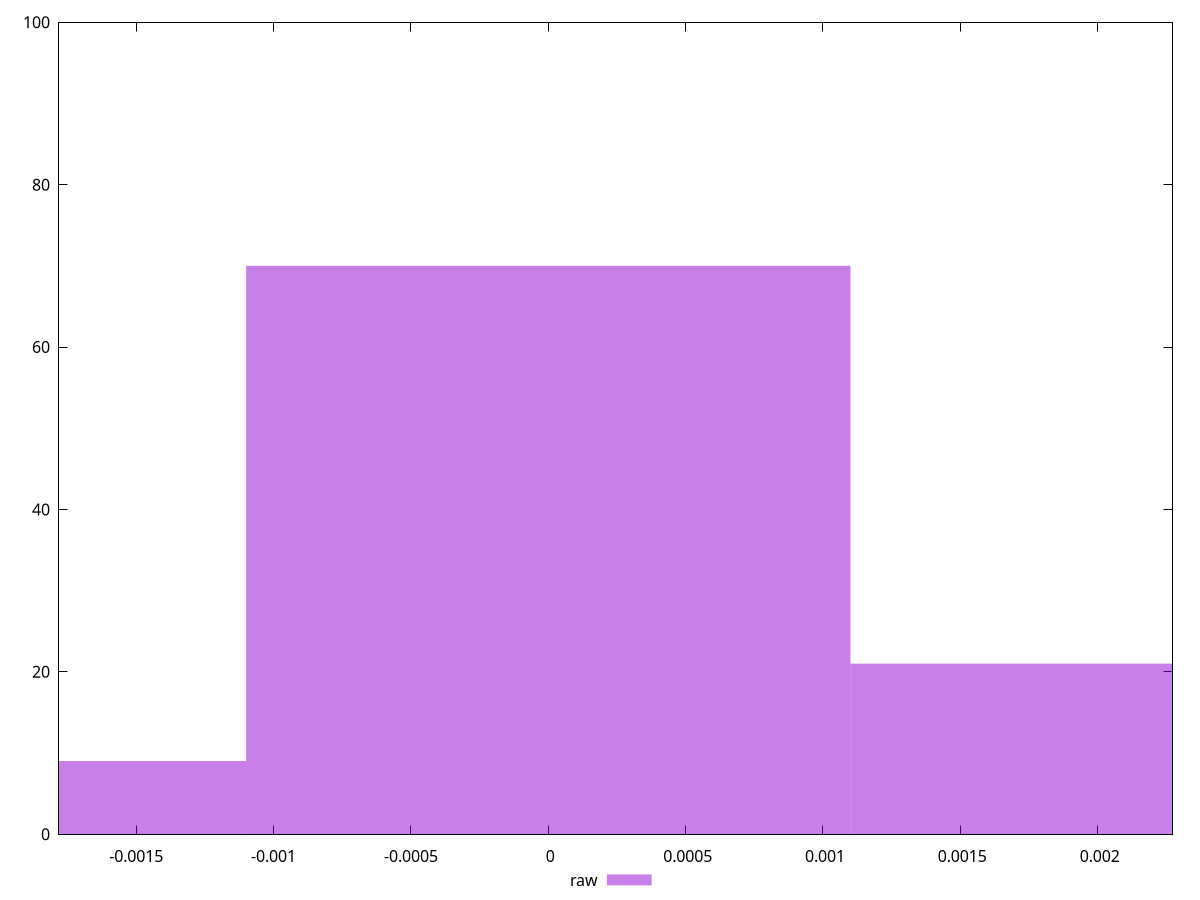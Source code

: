 reset

$raw <<EOF
0 70
0.002200095051925367 21
-0.002200095051925367 9
EOF

set key outside below
set boxwidth 0.002200095051925367
set xrange [-0.0017813197609503992:0.002272467788719008]
set yrange [0:100]
set trange [0:100]
set style fill transparent solid 0.5 noborder
set terminal svg size 640, 490 enhanced background rgb 'white'
set output "reports/report_00033_2021-03-01T14-23-16.841Z/meta/pScore-difference/samples/astro/raw/histogram.svg"

plot $raw title "raw" with boxes

reset
